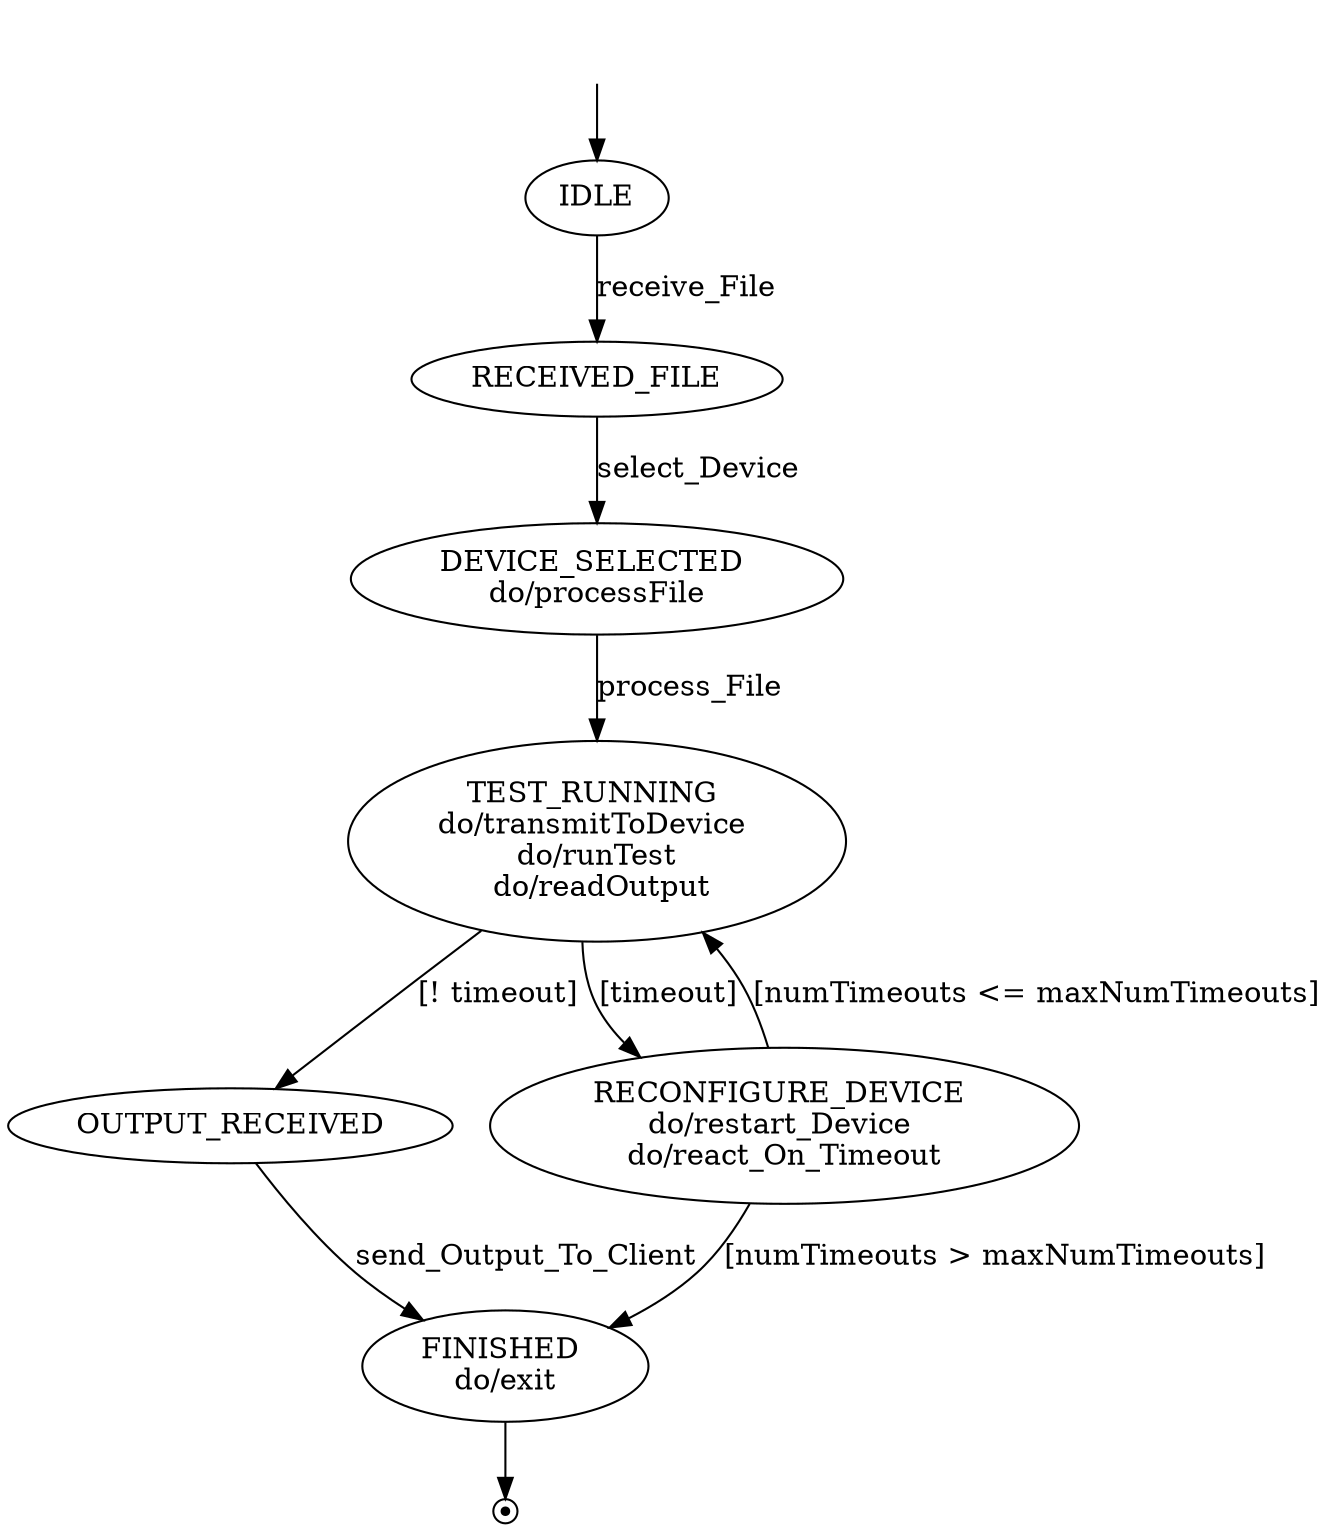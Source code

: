 # SPDX-License-Identifier: BSD-2-Clause
#
# Copyright (c) 2018 Andreas Dachsberger.  All rights reserved.
#
# Redistribution and use in source and binary forms, with or without
# modification, are permitted provided that the following conditions
# are met:
# 1. Redistributions of source code must retain the above copyright
#    notice, this list of conditions and the following disclaimer.
# 2. Redistributions in binary form must reproduce the above copyright
#    notice, this list of conditions and the following disclaimer in the
#    documentation and/or other materials provided with the distribution.
#
# THIS SOFTWARE IS PROVIDED BY THE AUTHOR AND CONTRIBUTORS ``AS IS'' AND
# ANY EXPRESS OR IMPLIED WARRANTIES, INCLUDING, BUT NOT LIMITED TO, THE
# IMPLIED WARRANTIES OF MERCHANTABILITY AND FITNESS FOR A PARTICULAR PURPOSE
# ARE DISCLAIMED.  IN NO EVENT SHALL THE AUTHOR OR CONTRIBUTORS BE LIABLE
# FOR ANY DIRECT, INDIRECT, INCIDENTAL, SPECIAL, EXEMPLARY, OR CONSEQUENTIAL
# DAMAGES (INCLUDING, BUT NOT LIMITED TO, PROCUREMENT OF SUBSTITUTE GOODS
# OR SERVICES; LOSS OF USE, DATA, OR PROFITS; OR BUSINESS INTERRUPTION)
# HOWEVER CAUSED AND ON ANY THEORY OF LIABILITY, WHETHER IN CONTRACT, STRICT
# LIABILITY, OR TORT (INCLUDING NEGLIGENCE OR OTHERWISE) ARISING IN ANY WAY
# OUT OF THE USE OF THIS SOFTWARE, EVEN IF ADVISED OF THE POSSIBILITY OF
# SUCH DAMAGE.

digraph{
    START [label = "", peripheries = 0]
    IDLE
    RECEIVED_FILE
    DEVICE_SELECTED [label = "DEVICE_SELECTED \ndo/processFile"]
    TEST_RUNNING [label = "TEST_RUNNING \ndo/transmitToDevice \n do/runTest \n do/readOutput"]
    OUTPUT_RECEIVED
    FINISHED [label = "FINISHED \ndo/exit"]
    RECONFIGURE_DEVICE [label = "RECONFIGURE_DEVICE \ndo/restart_Device \ndo/react_On_Timeout"]
    END [label = "", peripheries = 2, shape = point]
    
    START -> IDLE
    IDLE -> RECEIVED_FILE [label = "receive_File"]
    RECEIVED_FILE -> DEVICE_SELECTED [label = "select_Device"]
    DEVICE_SELECTED -> TEST_RUNNING [label = "process_File"]
    TEST_RUNNING -> OUTPUT_RECEIVED [label = "[! timeout]"]
    TEST_RUNNING -> RECONFIGURE_DEVICE [label = "[timeout]"]
    RECONFIGURE_DEVICE -> TEST_RUNNING [label = "[numTimeouts <= maxNumTimeouts]"]
    RECONFIGURE_DEVICE -> FINISHED [label = "[numTimeouts > maxNumTimeouts]"]
    OUTPUT_RECEIVED -> FINISHED [label = "send_Output_To_Client"]
    FINISHED -> END
}
